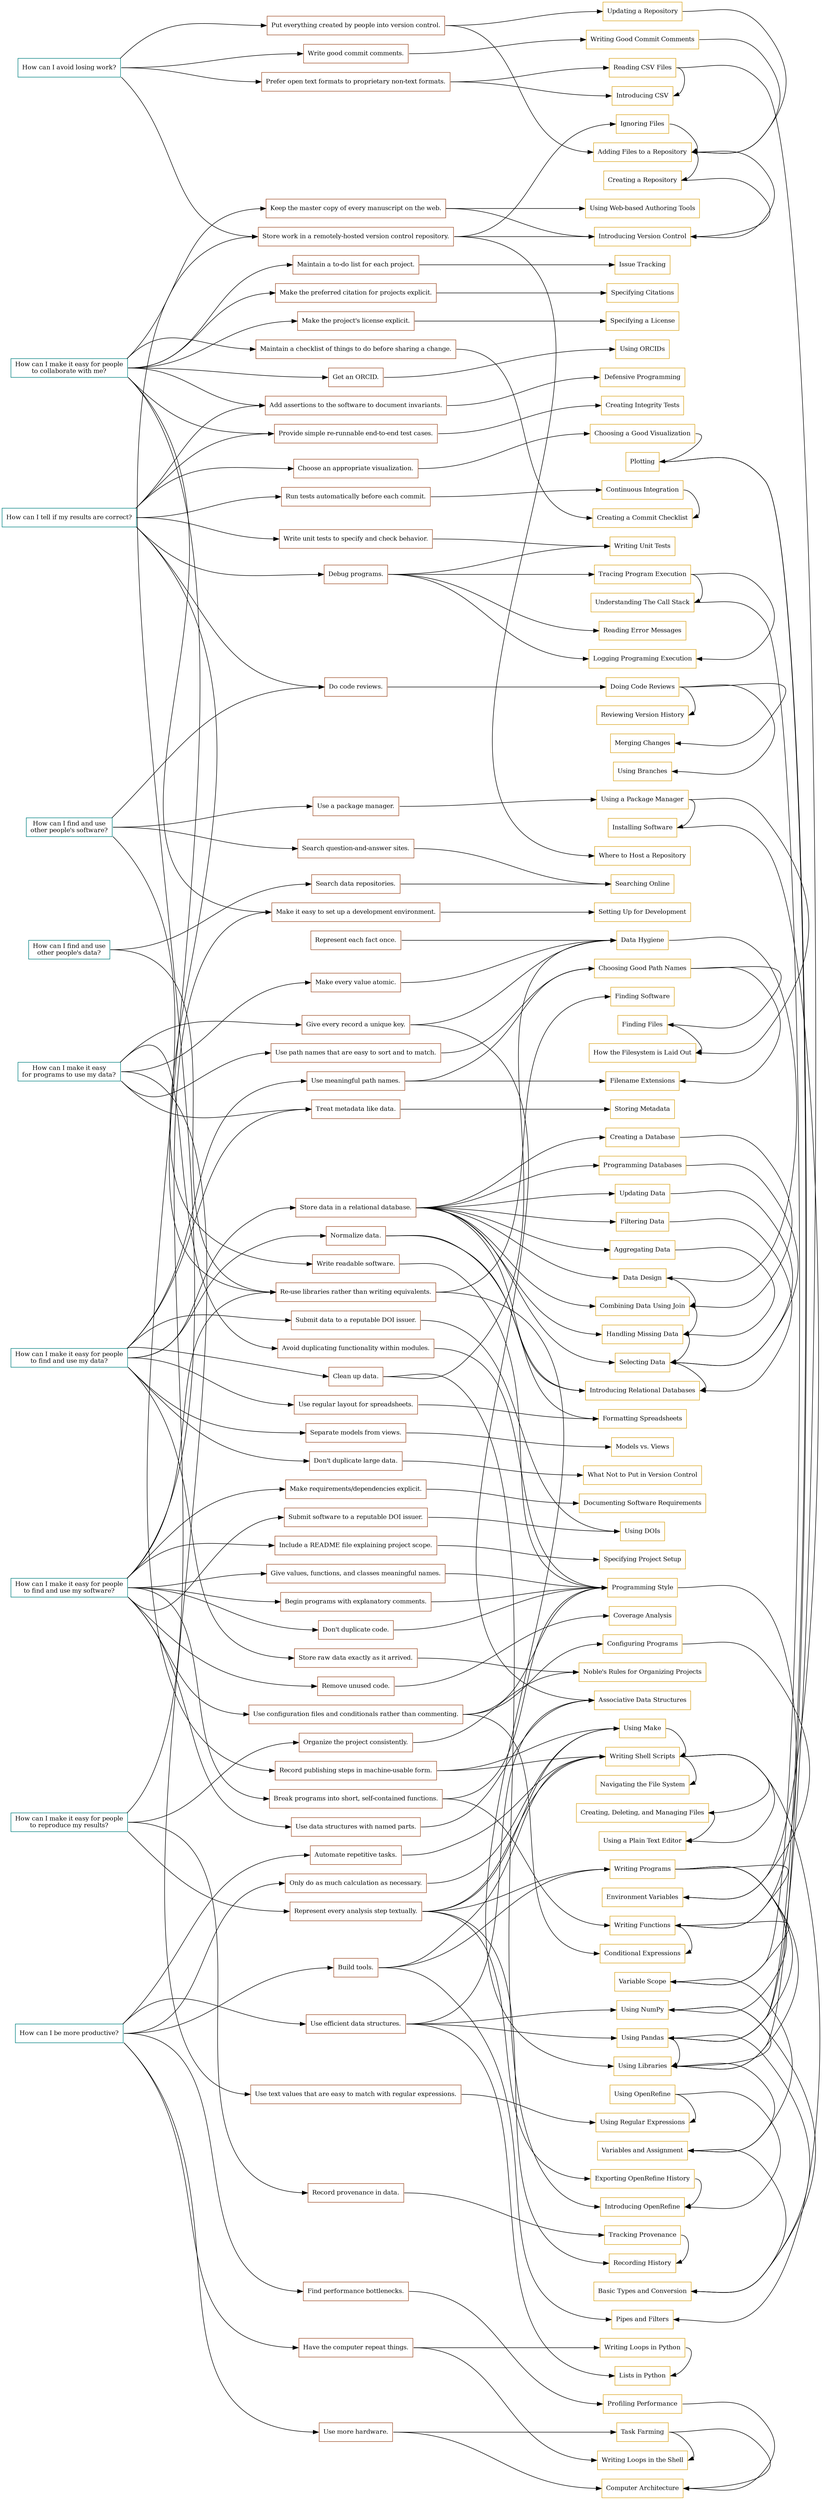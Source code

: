 // Where's open?
digraph scb {
	// Properties.
	rankdir = "LR";
	ranksep = "3 equally";
	node [shape="box", fontsize=12];

	// ----------------------------------------
	// Questions.
	// ----------------------------------------
	subgraph questions {
		node [color="teal"];
		rank = "same";
		q_avoid_losing_work [label="How can I avoid losing work?"];
		q_find_use_others_data [label="How can I find and use\nother people's data?"];
		q_find_use_others_software [label="How can I find and use\nother people's software?"];
		q_improve_productivity [label="How can I be more productive?"];
		q_make_collaboration_easy [label="How can I make it easy for people\nto collaborate with me?"];
		q_make_data_findable [label="How can I make it easy for people\nto find and use my data?"];
		q_make_data_usable_by_programs [label="How can I make it easy\nfor programs to use my data?"];
		q_make_software_findable_usable [label="How can I make it easy for people\nto find and use my software?"];
		q_results_correct [label="How can I tell if my results are correct?"];
		q_results_reproducible [label="How can I make it easy for people\nto reproduce my results?"];
	}

	// ----------------------------------------
	// Answers.
	// ----------------------------------------
	subgraph answers {
		node [color="sienna"];
		rank = "same";
		a_add_assertions [label="Add assertions to the software to document invariants."];
		a_add_human_work_to_repo [label="Put everything created by people into version control."];
		a_atomic_values [label="Make every value atomic."];
		a_automate_tasks [label="Automate repetitive tasks."];
		a_avoid_duplication [label="Avoid duplicating functionality within modules."];
		a_build_and_smoke_tests [label="Provide simple re-runnable end-to-end test cases."];
		a_build_tools [label="Build tools."];
		a_choose_visualization [label="Choose an appropriate visualization."];
		a_clean_up_data [label="Clean up data."];
		a_code_reviews [label="Do code reviews."];
		a_commit_checklist [label="Maintain a checklist of things to do before sharing a change."];
		a_consistent_project_organization [label="Organize the project consistently."];
		a_data_doi [label="Submit data to a reputable DOI issuer."];
		a_debugging [label="Debug programs."];
		a_document_function [label="Begin programs with explanatory comments."];
		a_dont_duplicate_code [label="Don't duplicate code."];
		a_dont_duplicate_large_data [label="Don't duplicate large data."];
		a_eliminate_redundant_calculation [label="Only do as much calculation as necessary."];
		a_explicit_requirements [label="Make requirements/dependencies explicit."];
		a_get_orcid [label="Get an ORCID."];
		a_give_code_meaningful_names [label="Give values, functions, and classes meaningful names."];
		a_good_commit_comments [label="Write good commit comments."];
		a_have_computer_repeat_things [label="Have the computer repeat things."];
		a_include_readme [label="Include a README file explaining project scope."];
		a_keys_for_records [label="Give every record a unique key."];
		a_master_manuscript_online [label="Keep the master copy of every manuscript on the web."];
		a_meaningful_path_names [label="Use meaningful path names."];
		a_normalize_data [label="Normalize data."];
		a_prefer_open_text [label="Prefer open text formats to proprietary non-text formats."];
		a_profile_performance [label="Find performance bottlenecks."];
		a_project_todo_list [label="Maintain a to-do list for each project."];
		a_record_analysis_steps_textually [label="Represent every analysis step textually."];
		a_record_data_provenance [label="Record provenance in data."];
		a_record_publishing_steps [label="Record publishing steps in machine-usable form."];
		a_regular_spreadsheet_layout [label="Use regular layout for spreadsheets."];
		a_remove_unused_code [label="Remove unused code."];
		a_represent_each_fact_once [label="Represent each fact once."];
		a_reuse_libraries [label="Re-use libraries rather than writing equivalents."];
		a_run_precommit_checks [label="Run tests automatically before each commit."];
		a_search_answer_sites [label="Search question-and-answer sites."];
		a_search_data_repositories [label="Search data repositories."];
		a_separate_models_from_views [label="Separate models from views."];
		a_set_up_development [label="Make it easy to set up a development environment."];
		a_software_doi [label="Submit software to a reputable DOI issuer."];
		a_sortable_matchable_path_names [label="Use path names that are easy to sort and to match."];
		a_specify_citation [label="Make the preferred citation for projects explicit."];
		a_specify_license [label="Make the project's license explicit."];
		a_store_raw_data [label="Store raw data exactly as it arrived."];
		a_store_work_remote_repo [label="Store work in a remotely-hosted version control repository."];
		a_treat_metadata_like_data [label="Treat metadata like data."];
		a_use_associative_data_structures [label="Use data structures with named parts."];
		a_use_more_hardware [label="Use more hardware."];
		a_use_config_files [label="Use configuration files and conditionals rather than commenting."];
		a_use_efficient_data_structures [label="Use efficient data structures."];
		a_use_functions [label="Break programs into short, self-contained functions."];
		a_use_matchable_text [label="Use text values that are easy to match with regular expressions."];
		a_use_package_manager [label="Use a package manager."];
		a_use_relational_database [label="Store data in a relational database."];
		a_write_readable_software [label="Write readable software."];
		a_write_unit_tests [label="Write unit tests to specify and check behavior."];
	}

	// ----------------------------------------
	// Topics.
	// ----------------------------------------
	subgraph topics {
		node [color="goldenrod"];
		rank = "same";
		t_add_to_repository [label="Adding Files to a Repository"];
		t_aggregating_data [label="Aggregating Data"];
		t_associative_structures [label="Associative Data Structures"];
		t_boilerplate_citation [label="Specifying Citations"];
		t_boilerplate_license [label="Specifying a License"];
		t_boilerplate_readme [label="Specifying Project Setup"];
		t_call_stack [label="Understanding The Call Stack"];
		t_choosing_good_path_names [label="Choosing Good Path Names"];
		t_choosing_repository_host [label="Where to Host a Repository"];
		t_choosing_visualization [label="Choosing a Good Visualization"];
		t_code_reviews [label="Doing Code Reviews"];
		t_commit_checklist [label="Creating a Commit Checklist"];
		t_computer_architecture [label="Computer Architecture"];
		t_conditionals [label="Conditional Expressions"];
		t_continuous_integration [label="Continuous Integration"];
		t_coverage [label="Coverage Analysis"];
		t_creating_database [label="Creating a Database"];
		t_creating_integrity_tests [label="Creating Integrity Tests"];
		t_creating_repository [label="Creating a Repository"];
		t_csv_intro [label="Introducing CSV"];
		t_data_design [label="Data Design"];
		t_data_hygiene [label="Data Hygiene"];
		t_data_types [label="Basic Types and Conversion"];
		t_defensive_programming [label="Defensive Programming"];
		t_documenting_requirements [label="Documenting Software Requirements"];
		t_environment_variables [label="Environment Variables"];
		t_exporting_openrefine_history [label="Exporting OpenRefine History"];
		t_filename_extensions [label="Filename Extensions"];
		t_filesystem_layout [label="How the Filesystem is Laid Out"];
		t_filtering_data [label="Filtering Data"];
		t_finding_files [label="Finding Files"];
		t_finding_software [label="Finding Software"];
		t_formatting_spreadsheets [label="Formatting Spreadsheets"];
		t_getting_doi [label="Using DOIs"];
		t_getting_orcid [label="Using ORCIDs"];
		t_good_commit_comments [label="Writing Good Commit Comments"];
		t_handling_missing_data [label="Handling Missing Data"];
		t_ignoring_files [label="Ignoring Files"];
		t_installing_software [label="Installing Software"];
		t_introducing_openrefine [label="Introducing OpenRefine"];
		t_introducing_relational_databases [label="Introducing Relational Databases"];
		t_issue_tracking [label="Issue Tracking"];
		t_joining_data [label="Combining Data Using Join"];
		t_logging [label="Logging Programing Execution"];
		t_managing_files [label="Creating, Deleting, and Managing Files"];
		t_merging_changes [label="Merging Changes"]; //-
		t_metadata [label="Storing Metadata"];
		t_models_vs_views [label="Models vs. Views"];
		t_navigating_file_system [label="Navigating the File System"];
		t_nobles_rules [label="Noble's Rules for Organizing Projects"];
		t_pipes_filters [label="Pipes and Filters"];
		t_plotting [label="Plotting"];
		t_profiling [label="Profiling Performance"];
		t_program_configuration [label="Configuring Programs"];
		t_programming_databases [label="Programming Databases"];
		t_programming_style [label="Programming Style"];
		t_python_lists [label="Lists in Python"];
		t_read_csv [label="Reading CSV Files"];
		t_reading_error_messages [label="Reading Error Messages"];
		t_recording_history [label="Recording History"];
		t_reviewing_version_history [label="Reviewing Version History"]; //-
		t_search_online [label="Searching Online"];
		t_selecting_data [label="Selecting Data"];
		t_setting_up_for_development [label="Setting Up for Development"];
		t_task_farming [label="Task Farming"];
		t_trace_execution [label="Tracing Program Execution"];
		t_tracking_provenance [label="Tracking Provenance"];
		t_update_data [label="Updating Data"];
		t_update_repository [label="Updating a Repository"];
		t_use_package_manager [label="Using a Package Manager"];
		t_using_branches [label="Using Branches"];
		t_using_editor [label="Using a Plain Text Editor"];
		t_using_libraries [label="Using Libraries"];
		t_using_make [label="Using Make"];
		t_using_numpy [label="Using NumPy"];
		t_using_openrefine [label="Using OpenRefine"];
		t_using_pandas [label="Using Pandas"];
		t_using_regular_expressions [label="Using Regular Expressions"];
		t_using_web_authoring [label="Using Web-based Authoring Tools"];
		t_variable_scope [label="Variable Scope"];
		t_variables_assignment [label="Variables and Assignment"];
		t_version_control_intro [label="Introducing Version Control"];
		t_what_not_to_store [label="What Not to Put in Version Control"];
		t_writing_functions [label="Writing Functions"];
		t_writing_programs [label="Writing Programs"];
		t_writing_python_loops [label="Writing Loops in Python"];
		t_writing_shell_loops [label="Writing Loops in the Shell"];
		t_writing_shell_scripts [label="Writing Shell Scripts"];
		t_writing_unit_tests [label="Writing Unit Tests"];
	}

	// ----------------------------------------
	// Questions to answers.
	// ----------------------------------------

	q_avoid_losing_work:e -> a_good_commit_comments:w;
	q_avoid_losing_work:e -> a_prefer_open_text:w;
	q_avoid_losing_work:ne -> a_add_human_work_to_repo:w;
	q_avoid_losing_work:se -> a_store_work_remote_repo:w;
	q_find_use_others_data:e -> a_reuse_libraries:w;
	q_find_use_others_data:e -> a_search_data_repositories:w;
	q_find_use_others_software:e -> a_search_answer_sites:w;
	q_find_use_others_software:e -> a_use_package_manager:w;
	q_find_use_others_software:ne -> a_code_reviews:w;
	q_find_use_others_software:se -> a_reuse_libraries:w;
	q_improve_productivity:e -> a_build_tools:w;
	q_improve_productivity:e -> a_eliminate_redundant_calculation:w;
	q_improve_productivity:e -> a_profile_performance:w;
	q_improve_productivity:ne -> a_automate_tasks:w;
	q_improve_productivity:ne -> a_use_efficient_data_structures:w;
	q_improve_productivity:se -> a_have_computer_repeat_things:w;
	q_improve_productivity:se -> a_use_more_hardware:w;
	q_make_collaboration_easy:e -> a_add_assertions:w;
	q_make_collaboration_easy:e -> a_get_orcid:w;
	q_make_collaboration_easy:e -> a_project_todo_list:w;
	q_make_collaboration_easy:e -> a_specify_citation:w;
	q_make_collaboration_easy:e -> a_specify_license:w;
	q_make_collaboration_easy:ne -> a_commit_checklist:w;
	q_make_collaboration_easy:ne -> a_master_manuscript_online:w;
	q_make_collaboration_easy:se -> a_build_and_smoke_tests:w;
	q_make_collaboration_easy:se -> a_record_publishing_steps:w;
	q_make_collaboration_easy:se -> a_set_up_development:w;
	q_make_data_findable:e -> a_normalize_data:w;
	q_make_data_findable:e -> a_regular_spreadsheet_layout:w;
	q_make_data_findable:e -> a_use_relational_database:w;
	q_make_data_findable:ne -> a_clean_up_data:w;
	q_make_data_findable:ne -> a_data_doi:w;
	q_make_data_findable:ne -> a_meaningful_path_names:w;
	q_make_data_findable:ne -> a_treat_metadata_like_data:w;
	q_make_data_findable:se -> a_dont_duplicate_large_data:w;
	q_make_data_findable:se -> a_separate_models_from_views:w;
	q_make_data_findable:se -> a_store_raw_data:w;
	q_make_data_usable_by_programs:e -> a_atomic_values:w;
	q_make_data_usable_by_programs:e -> a_use_matchable_text:w;
	q_make_data_usable_by_programs:ne -> a_avoid_duplication:w;
	q_make_data_usable_by_programs:ne -> a_keys_for_records:w;
	q_make_data_usable_by_programs:se -> a_sortable_matchable_path_names:w;
	q_make_data_usable_by_programs:se -> a_treat_metadata_like_data:w;
	q_make_software_findable_usable:e -> a_document_function:w;
	q_make_software_findable_usable:e -> a_dont_duplicate_code:w;
	q_make_software_findable_usable:e -> a_give_code_meaningful_names:w;
	q_make_software_findable_usable:e -> a_use_functions:w;
	q_make_software_findable_usable:ne -> a_explicit_requirements:w;
	q_make_software_findable_usable:ne -> a_include_readme:w;
	q_make_software_findable_usable:ne -> a_reuse_libraries:w;
	q_make_software_findable_usable:ne -> a_store_work_remote_repo:w;
	q_make_software_findable_usable:se -> a_remove_unused_code:w;
	q_make_software_findable_usable:se -> a_software_doi:w;
	q_make_software_findable_usable:se -> a_use_associative_data_structures:w;
	q_make_software_findable_usable:se -> a_use_config_files:w;
	q_results_correct:e -> a_run_precommit_checks:w;
	q_results_correct:e -> a_write_unit_tests:w;
	q_results_correct:ne -> a_add_assertions:w;
	q_results_correct:ne -> a_build_and_smoke_tests:w;
	q_results_correct:ne -> a_choose_visualization:w;
	q_results_correct:se -> a_code_reviews:w;
	q_results_correct:se -> a_debugging:w;
	q_results_correct:se -> a_write_readable_software:w;
	q_results_reproducible:e -> a_consistent_project_organization:w;
	q_results_reproducible:e -> a_record_data_provenance:w;
	q_results_reproducible:ne -> a_set_up_development:w;
	q_results_reproducible:se -> a_record_analysis_steps_textually:w;

	// ----------------------------------------
	// Answers to topics.
	// ----------------------------------------

	a_add_assertions:e -> t_defensive_programming:w;
	a_add_human_work_to_repo:e -> t_add_to_repository:w;
	a_add_human_work_to_repo:e -> t_update_repository:w;
	a_atomic_values:e -> t_data_hygiene:w;
	a_automate_tasks:e -> t_writing_shell_scripts:w;
	a_avoid_duplication:e -> t_programming_style:w;
	a_build_and_smoke_tests:e -> t_creating_integrity_tests:w;
	a_build_tools:e -> t_pipes_filters:w;
	a_build_tools:e -> t_writing_programs:w;
	a_build_tools:e -> t_writing_shell_scripts:w;
	a_choose_visualization:e -> t_choosing_visualization:w;
	a_clean_up_data:e -> t_data_hygiene:w;
	a_clean_up_data:e -> t_introducing_openrefine:w;
	a_code_reviews:e -> t_code_reviews:w;
	a_commit_checklist:e -> t_commit_checklist:w;
	a_consistent_project_organization:e -> t_nobles_rules:w;
	a_data_doi:e -> t_getting_doi:w;
	a_debugging:e -> t_logging:w;
	a_debugging:e -> t_reading_error_messages:w;
	a_debugging:e -> t_trace_execution:w;
	a_debugging:e -> t_writing_unit_tests:w;
	a_document_function:e -> t_programming_style:w;
	a_dont_duplicate_code:e -> t_programming_style:w;
	a_dont_duplicate_large_data:e -> t_what_not_to_store:w;
	a_eliminate_redundant_calculation:e -> t_using_make:w;
	a_explicit_requirements:e -> t_documenting_requirements:w;
	a_get_orcid:e -> t_getting_orcid:w;
	a_give_code_meaningful_names:e -> t_programming_style:w;
	a_good_commit_comments:e -> t_good_commit_comments:w;
	a_have_computer_repeat_things:e -> t_writing_python_loops:w;
	a_have_computer_repeat_things:e -> t_writing_shell_loops:w;
	a_include_readme:e -> t_boilerplate_readme:w;
	a_keys_for_records:e -> t_associative_structures:w;
	a_keys_for_records:e -> t_data_hygiene:w;
	a_master_manuscript_online:e -> t_using_web_authoring:w;
	a_master_manuscript_online:e -> t_version_control_intro:w;
	a_meaningful_path_names:e -> t_choosing_good_path_names:w;
	a_meaningful_path_names:e -> t_filename_extensions:w;
	a_normalize_data:e -> t_formatting_spreadsheets:w;
	a_normalize_data:e -> t_introducing_relational_databases:w;
	a_prefer_open_text:e -> t_csv_intro:w;
	a_prefer_open_text:e -> t_read_csv:w;
	a_profile_performance:e -> t_profiling:w;
	a_project_todo_list:e -> t_issue_tracking:w;
	a_record_analysis_steps_textually:e -> t_exporting_openrefine_history:w;
	a_record_analysis_steps_textually:e -> t_recording_history:w;
	a_record_analysis_steps_textually:e -> t_using_make:w;
	a_record_analysis_steps_textually:e -> t_writing_programs:w;
	a_record_analysis_steps_textually:e -> t_writing_shell_scripts:w;
	a_record_data_provenance:e -> t_tracking_provenance:w;
	a_record_publishing_steps:e -> t_using_make:w;
	a_record_publishing_steps:e -> t_writing_shell_scripts:w;
	a_regular_spreadsheet_layout:e -> t_formatting_spreadsheets:w;
	a_remove_unused_code:e -> t_coverage:w;
	a_represent_each_fact_once:e -> t_data_hygiene:w;
	a_reuse_libraries:e -> t_finding_software:w;
	a_reuse_libraries:e -> t_using_libraries:w;
	a_run_precommit_checks:e -> t_continuous_integration:w;
	a_search_answer_sites:e -> t_search_online:w;
	a_search_data_repositories:e -> t_search_online:w;
	a_separate_models_from_views:e -> t_models_vs_views:w;
	a_set_up_development:e -> t_setting_up_for_development:w;
	a_software_doi:e -> t_getting_doi:w;
	a_sortable_matchable_path_names:e -> t_choosing_good_path_names:w;
	a_specify_citation:e -> t_boilerplate_citation:w;
	a_specify_license:e -> t_boilerplate_license:w;
	a_store_raw_data:e -> t_nobles_rules:w;
	a_store_work_remote_repo:e -> t_choosing_repository_host:w;
	a_store_work_remote_repo:e -> t_ignoring_files:w;
	a_store_work_remote_repo:e -> t_version_control_intro:w;
	a_treat_metadata_like_data:e -> t_metadata:w;
	a_use_associative_data_structures:e -> t_associative_structures:w;
	a_use_config_files:e -> t_conditionals:w;
	a_use_config_files:e -> t_program_configuration:w;
	a_use_config_files:e -> t_programming_style:w;
	a_use_efficient_data_structures:e -> t_associative_structures:w;
	a_use_efficient_data_structures:e -> t_python_lists:w;
	a_use_efficient_data_structures:e -> t_using_numpy:w;
	a_use_efficient_data_structures:e -> t_using_pandas:w;
	a_use_functions:e -> t_programming_style:w;
	a_use_functions:e -> t_writing_functions:w;
	a_use_matchable_text:e -> t_using_regular_expressions:w;
	a_use_more_hardware:e -> t_computer_architecture:w;
	a_use_more_hardware:e -> t_task_farming:w;
	a_use_package_manager:e -> t_use_package_manager:w;
	a_use_relational_database:e -> t_aggregating_data:w;
	a_use_relational_database:e -> t_creating_database:w;
	a_use_relational_database:e -> t_data_design:w;
	a_use_relational_database:e -> t_filtering_data:w;
	a_use_relational_database:e -> t_handling_missing_data:w;
	a_use_relational_database:e -> t_introducing_relational_databases:w;
	a_use_relational_database:e -> t_joining_data:w;
	a_use_relational_database:e -> t_programming_databases:w;
	a_use_relational_database:e -> t_selecting_data:w;
	a_use_relational_database:e -> t_update_data:w;
	a_write_readable_software:e -> t_programming_style:w;
	a_write_unit_tests:e -> t_writing_unit_tests:w;

	// ----------------------------------------
	// Topics to topics.
	// ----------------------------------------

	t_add_to_repository:e -> t_creating_repository:e;
	t_add_to_repository:e -> t_version_control_intro:e;
	t_aggregating_data:e -> t_handling_missing_data:e;
	t_call_stack:e -> t_variable_scope:e;
	t_choosing_good_path_names:e -> t_filename_extensions:e;
	t_choosing_good_path_names:e -> t_finding_files:e;
	t_choosing_visualization:e -> t_plotting:e;
	t_code_reviews:e -> t_merging_changes:e;
	t_code_reviews:e -> t_reviewing_version_history:e;
	t_code_reviews:e -> t_using_branches:e;
	t_continuous_integration:e -> t_commit_checklist:e;
	t_creating_database:e -> t_joining_data:e;
	t_creating_repository:e -> t_version_control_intro:e;
	t_data_design:e -> t_joining_data:e;
	t_data_hygiene:e -> t_data_design:e;
	t_data_types:e -> t_variables_assignment:e;
	t_exporting_openrefine_history:e -> t_introducing_openrefine:e;
	t_filtering_data:e -> t_introducing_relational_databases:e;
	t_finding_files:e -> t_filesystem_layout:e;
	t_good_commit_comments:e -> t_add_to_repository:e;
	t_handling_missing_data:e -> t_selecting_data:e;
	t_ignoring_files:e -> t_add_to_repository:e;
	t_installing_software:e -> t_environment_variables:e;
	t_joining_data:e -> t_handling_missing_data:e;
	t_managing_files:e -> t_using_editor:e;
	t_plotting:e -> t_using_libraries:e;
	t_plotting:e -> t_using_pandas:e;
	t_profiling:e -> t_computer_architecture:e;
	t_program_configuration:e -> t_environment_variables:e;
	t_programming_databases:e -> t_selecting_data:e;
	t_programming_style:e -> t_writing_functions:e;
	t_read_csv:e -> t_csv_intro:e;
	t_read_csv:e -> t_using_pandas:e;
	t_selecting_data:e -> t_introducing_relational_databases:e;
	t_task_farming:e -> t_computer_architecture:e;
	t_task_farming:e -> t_writing_shell_loops:e;
	t_trace_execution:e -> t_call_stack:e;
	t_trace_execution:e -> t_logging:e;
	t_tracking_provenance:e -> t_recording_history:e;
	t_update_data:e -> t_selecting_data:e;
	t_update_repository:e -> t_add_to_repository:e;
	t_use_package_manager:e -> t_filesystem_layout:e;
	t_use_package_manager:e -> t_installing_software:e;
	t_using_libraries:e -> t_variables_assignment:e;
	t_using_make:e -> t_writing_shell_scripts:e;
	t_using_numpy:e -> t_data_types:e;
	t_using_numpy:e -> t_using_libraries:e;
	t_using_openrefine:e -> t_introducing_openrefine:e;
	t_using_openrefine:e -> t_using_regular_expressions:e;
	t_using_pandas:e -> t_data_types:e;
	t_using_pandas:e -> t_using_libraries:e;
	t_variable_scope:e -> t_variables_assignment:e;
	t_writing_functions:e -> t_conditionals:e;
	t_writing_functions:e -> t_variable_scope:e;
	t_writing_programs:e -> t_using_libraries:e;
	t_writing_programs:e -> t_using_numpy:e;
	t_writing_programs:e -> t_using_pandas:e;
	t_writing_programs:e -> t_writing_functions:e;
	t_writing_python_loops:e -> t_python_lists:e;
	t_writing_shell_scripts:e -> t_managing_files:e;
	t_writing_shell_scripts:e -> t_navigating_file_system:e;
	t_writing_shell_scripts:e -> t_pipes_filters:e;
	t_writing_shell_scripts:e -> t_using_editor:e;
}
